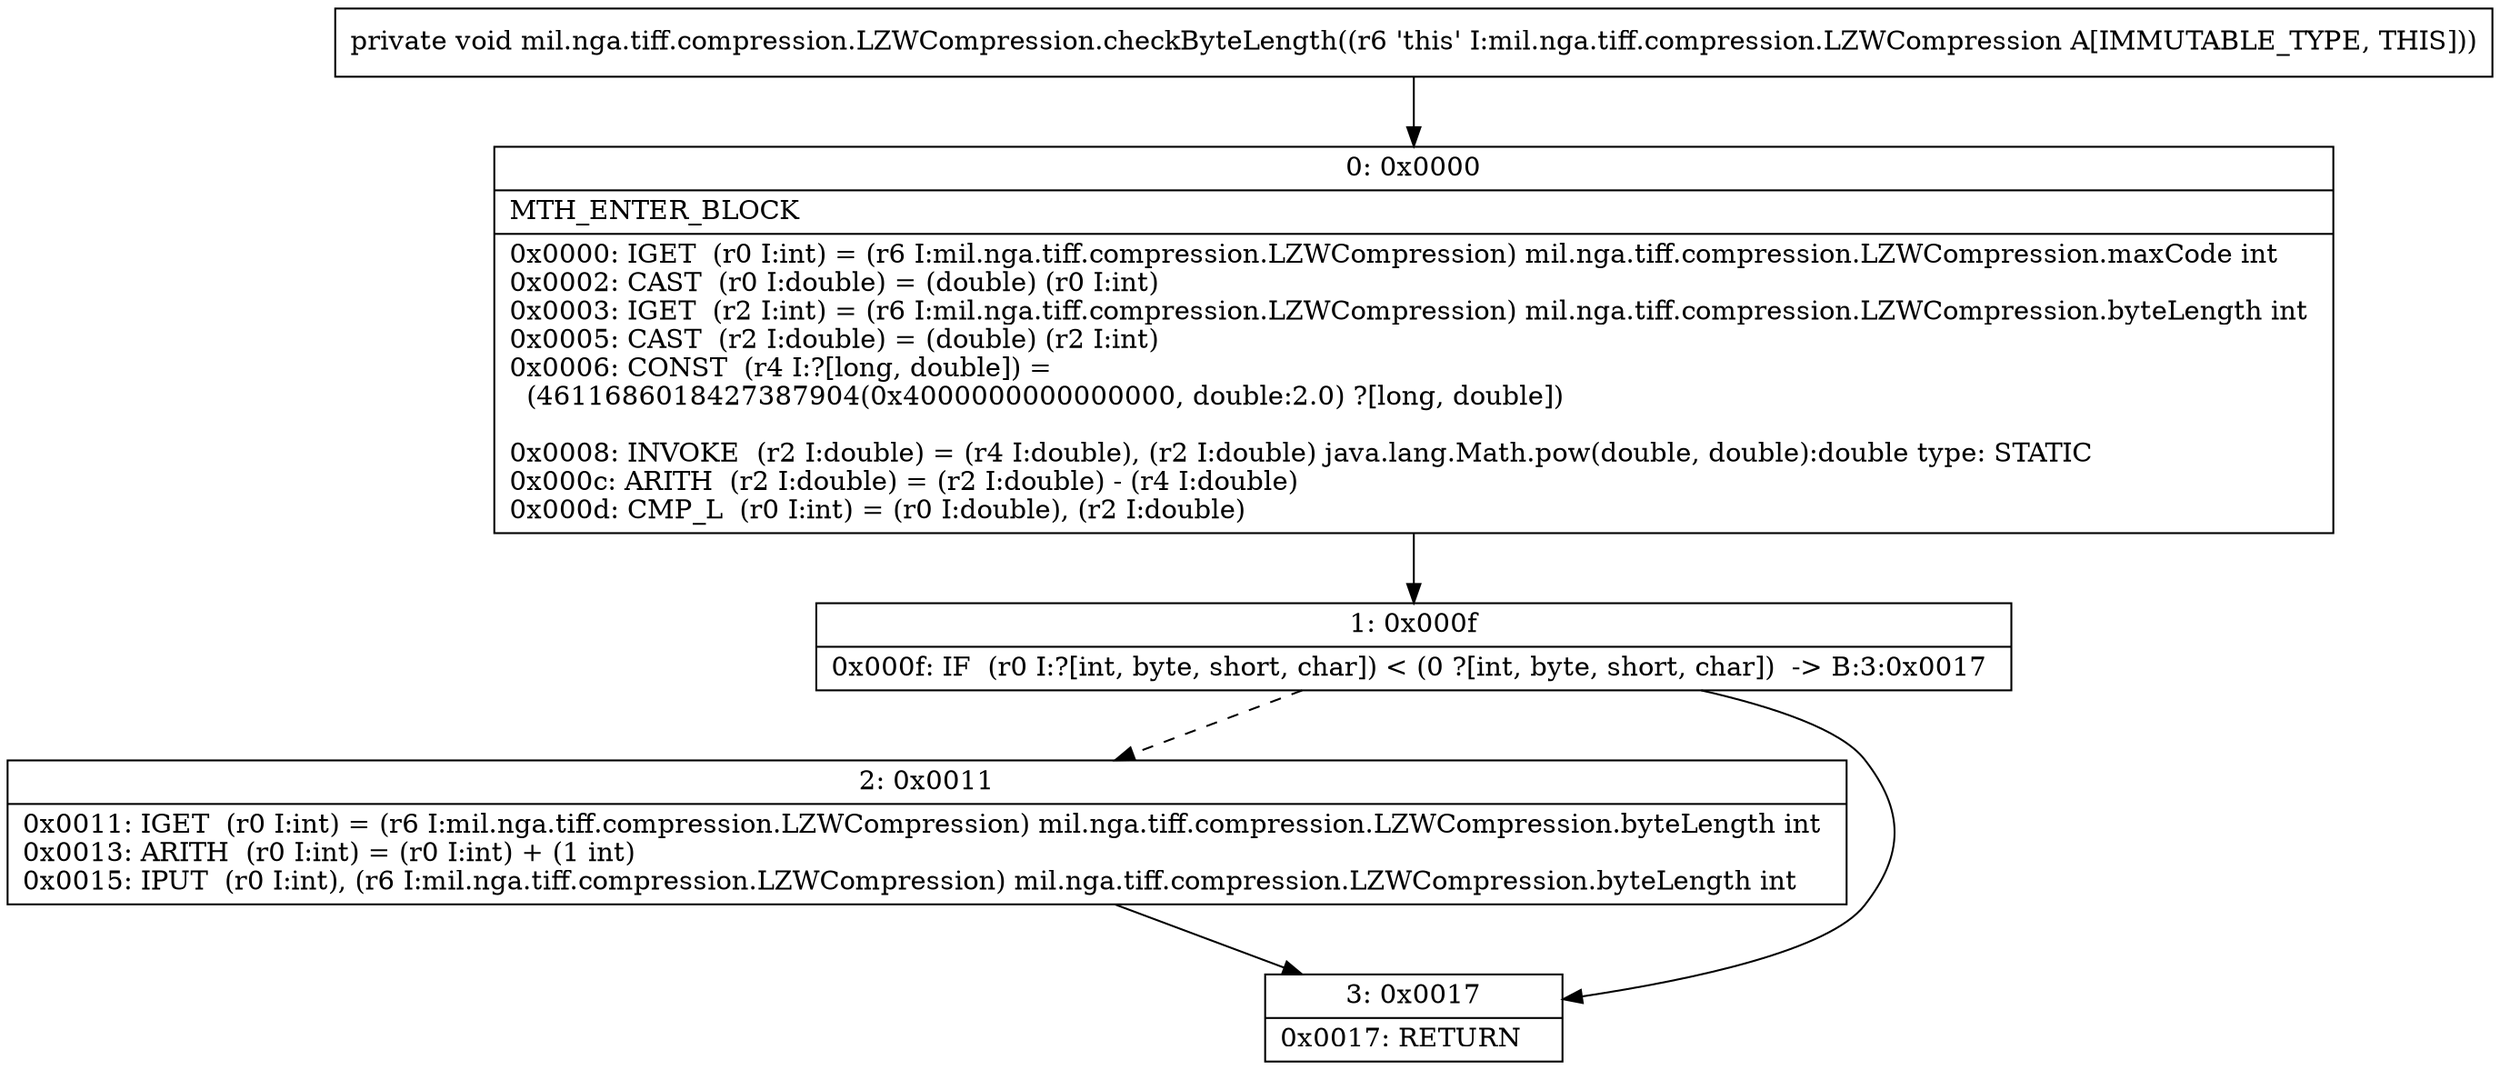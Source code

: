 digraph "CFG formil.nga.tiff.compression.LZWCompression.checkByteLength()V" {
Node_0 [shape=record,label="{0\:\ 0x0000|MTH_ENTER_BLOCK\l|0x0000: IGET  (r0 I:int) = (r6 I:mil.nga.tiff.compression.LZWCompression) mil.nga.tiff.compression.LZWCompression.maxCode int \l0x0002: CAST  (r0 I:double) = (double) (r0 I:int) \l0x0003: IGET  (r2 I:int) = (r6 I:mil.nga.tiff.compression.LZWCompression) mil.nga.tiff.compression.LZWCompression.byteLength int \l0x0005: CAST  (r2 I:double) = (double) (r2 I:int) \l0x0006: CONST  (r4 I:?[long, double]) = \l  (4611686018427387904(0x4000000000000000, double:2.0) ?[long, double])\l \l0x0008: INVOKE  (r2 I:double) = (r4 I:double), (r2 I:double) java.lang.Math.pow(double, double):double type: STATIC \l0x000c: ARITH  (r2 I:double) = (r2 I:double) \- (r4 I:double) \l0x000d: CMP_L  (r0 I:int) = (r0 I:double), (r2 I:double) \l}"];
Node_1 [shape=record,label="{1\:\ 0x000f|0x000f: IF  (r0 I:?[int, byte, short, char]) \< (0 ?[int, byte, short, char])  \-\> B:3:0x0017 \l}"];
Node_2 [shape=record,label="{2\:\ 0x0011|0x0011: IGET  (r0 I:int) = (r6 I:mil.nga.tiff.compression.LZWCompression) mil.nga.tiff.compression.LZWCompression.byteLength int \l0x0013: ARITH  (r0 I:int) = (r0 I:int) + (1 int) \l0x0015: IPUT  (r0 I:int), (r6 I:mil.nga.tiff.compression.LZWCompression) mil.nga.tiff.compression.LZWCompression.byteLength int \l}"];
Node_3 [shape=record,label="{3\:\ 0x0017|0x0017: RETURN   \l}"];
MethodNode[shape=record,label="{private void mil.nga.tiff.compression.LZWCompression.checkByteLength((r6 'this' I:mil.nga.tiff.compression.LZWCompression A[IMMUTABLE_TYPE, THIS])) }"];
MethodNode -> Node_0;
Node_0 -> Node_1;
Node_1 -> Node_2[style=dashed];
Node_1 -> Node_3;
Node_2 -> Node_3;
}

